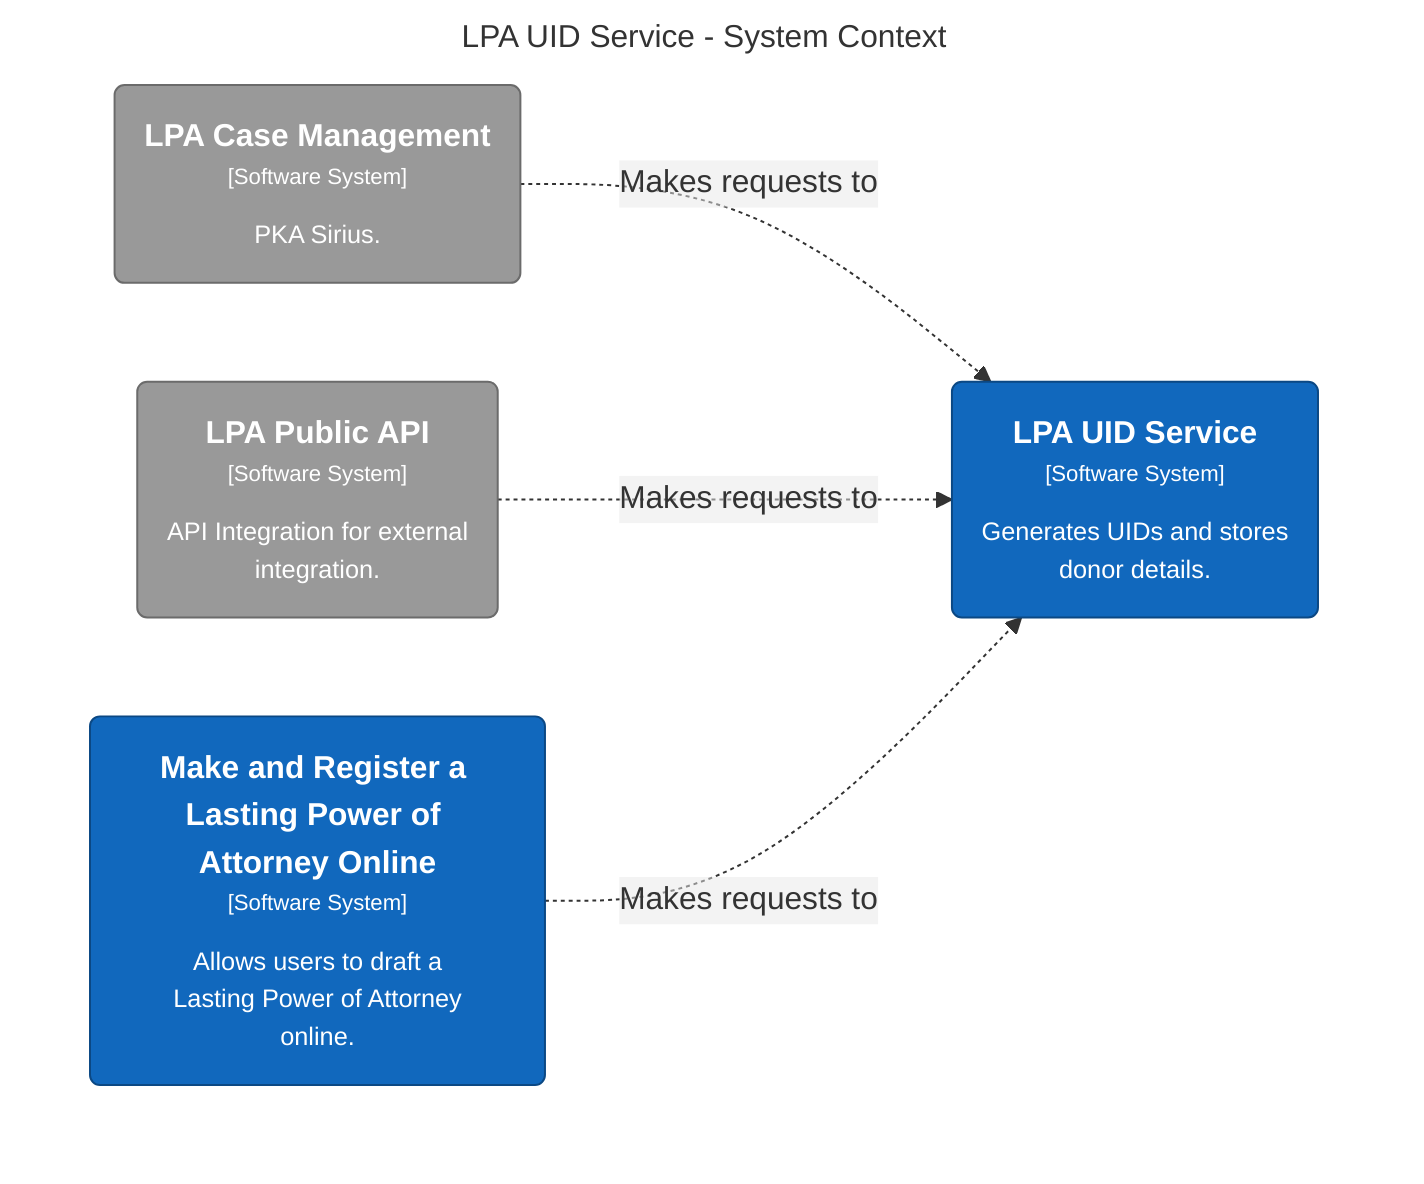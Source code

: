 graph TB
  linkStyle default fill:#ffffff

  subgraph diagram [LPA UID Service - System Context]
    style diagram fill:#ffffff,stroke:#ffffff

    18("<div style='font-weight: bold'>LPA UID Service</div><div style='font-size: 70%; margin-top: 0px'>[Software System]</div><div style='font-size: 80%; margin-top:10px'>Generates UIDs and stores<br />donor details.</div>")
    style 18 fill:#1168bd,stroke:#0b4884,color:#ffffff
    28("<div style='font-weight: bold'>LPA Case Management</div><div style='font-size: 70%; margin-top: 0px'>[Software System]</div><div style='font-size: 80%; margin-top:10px'>PKA Sirius.</div>")
    style 28 fill:#999999,stroke:#6b6b6b,color:#ffffff
    31("<div style='font-weight: bold'>LPA Public API</div><div style='font-size: 70%; margin-top: 0px'>[Software System]</div><div style='font-size: 80%; margin-top:10px'>API Integration for external<br />integration.</div>")
    style 31 fill:#999999,stroke:#6b6b6b,color:#ffffff
    6("<div style='font-weight: bold'>Make and Register a Lasting Power of Attorney Online</div><div style='font-size: 70%; margin-top: 0px'>[Software System]</div><div style='font-size: 80%; margin-top:10px'>Allows users to draft a<br />Lasting Power of Attorney<br />online.</div>")
    style 6 fill:#1168bd,stroke:#0b4884,color:#ffffff

    28-. "<div>Makes requests to</div><div style='font-size: 70%'></div>" .->18
    31-. "<div>Makes requests to</div><div style='font-size: 70%'></div>" .->18
    6-. "<div>Makes requests to</div><div style='font-size: 70%'></div>" .->18
  end